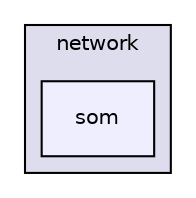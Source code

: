 digraph "network/som" {
  compound=true
  node [ fontsize="10", fontname="Helvetica"];
  edge [ labelfontsize="10", labelfontname="Helvetica"];
  subgraph clusterdir_c901c14b65aa229498a52b725b3d4a2c {
    graph [ bgcolor="#ddddee", pencolor="black", label="network" fontname="Helvetica", fontsize="10", URL="dir_c901c14b65aa229498a52b725b3d4a2c.html"]
  dir_f1d898c538e6d788f60535fd84bc929f [shape=box, label="som", style="filled", fillcolor="#eeeeff", pencolor="black", URL="dir_f1d898c538e6d788f60535fd84bc929f.html"];
  }
}

